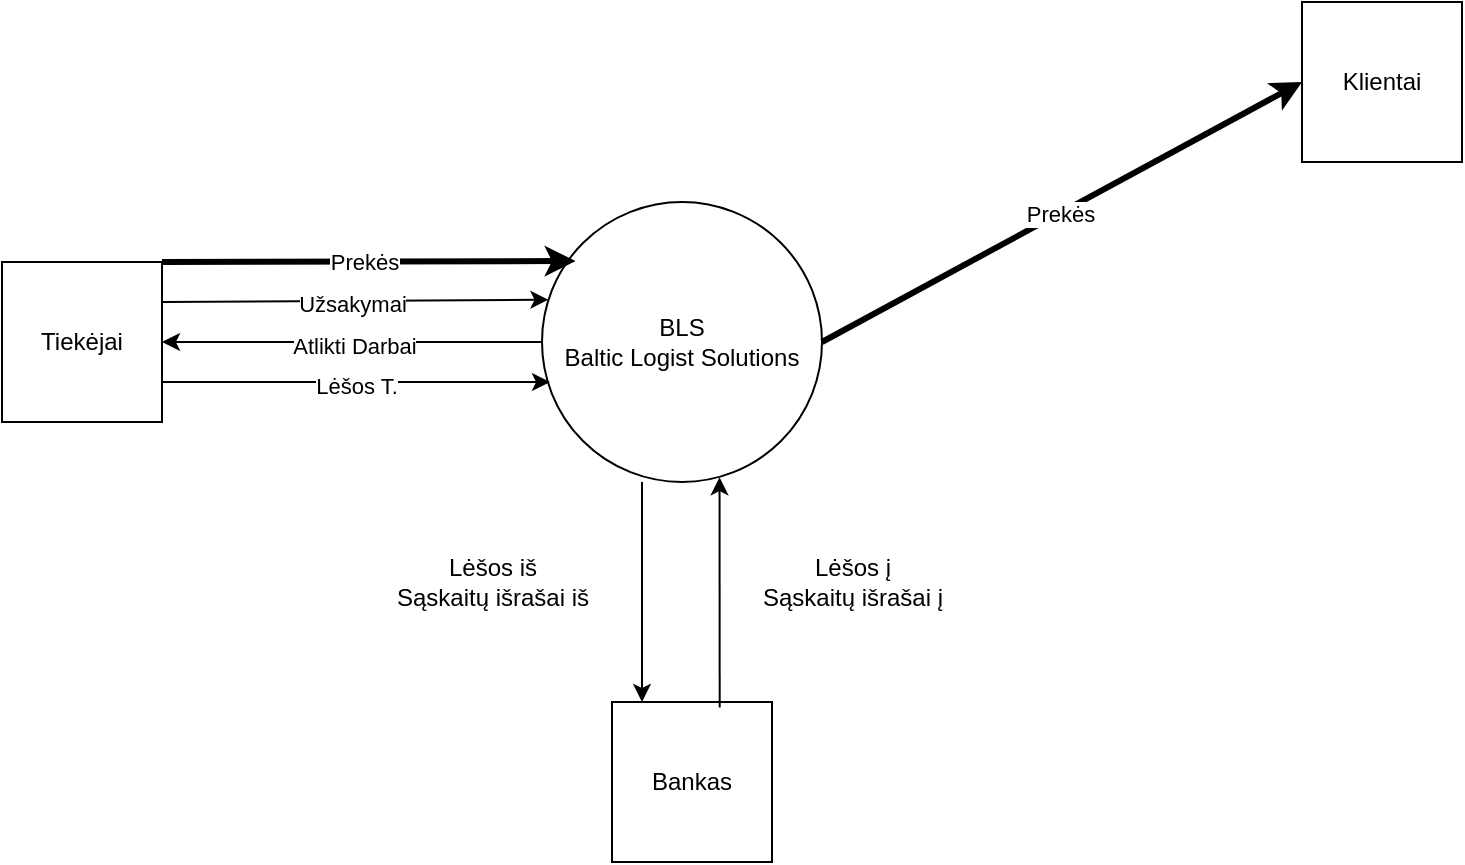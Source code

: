<mxfile version="28.2.1" pages="4">
  <diagram id="0nd5ANTkkNzsPEyP6t2h" name="Pagrindinis Lygis">
    <mxGraphModel dx="1034" dy="570" grid="1" gridSize="10" guides="1" tooltips="1" connect="1" arrows="1" fold="1" page="1" pageScale="1" pageWidth="850" pageHeight="1100" math="0" shadow="0">
      <root>
        <mxCell id="JTf8n2Wq7xg6XKzNqQm4-0" />
        <mxCell id="JTf8n2Wq7xg6XKzNqQm4-1" parent="JTf8n2Wq7xg6XKzNqQm4-0" />
        <mxCell id="mk2dwkBfZMCbjhUtQFyb-0" value="BLS&lt;div&gt;Baltic Logist Solutions&lt;/div&gt;" style="ellipse;whiteSpace=wrap;html=1;aspect=fixed;" parent="JTf8n2Wq7xg6XKzNqQm4-1" vertex="1">
          <mxGeometry x="350" y="110" width="140" height="140" as="geometry" />
        </mxCell>
        <mxCell id="mk2dwkBfZMCbjhUtQFyb-1" value="" style="endArrow=classic;html=1;rounded=0;exitX=1;exitY=0.5;exitDx=0;exitDy=0;entryX=0;entryY=0.5;entryDx=0;entryDy=0;strokeWidth=3;" parent="JTf8n2Wq7xg6XKzNqQm4-1" source="mk2dwkBfZMCbjhUtQFyb-0" target="mk2dwkBfZMCbjhUtQFyb-5" edge="1">
          <mxGeometry width="50" height="50" relative="1" as="geometry">
            <mxPoint x="500" y="280" as="sourcePoint" />
            <mxPoint x="580" y="280" as="targetPoint" />
            <Array as="points" />
          </mxGeometry>
        </mxCell>
        <mxCell id="SaIfwTeyjdDFAnreSiyA-10" value="Prekės" style="edgeLabel;html=1;align=center;verticalAlign=middle;resizable=0;points=[];" parent="mk2dwkBfZMCbjhUtQFyb-1" vertex="1" connectable="0">
          <mxGeometry x="-0.006" relative="1" as="geometry">
            <mxPoint as="offset" />
          </mxGeometry>
        </mxCell>
        <mxCell id="mk2dwkBfZMCbjhUtQFyb-5" value="Klientai" style="whiteSpace=wrap;html=1;aspect=fixed;" parent="JTf8n2Wq7xg6XKzNqQm4-1" vertex="1">
          <mxGeometry x="730" y="10" width="80" height="80" as="geometry" />
        </mxCell>
        <mxCell id="mk2dwkBfZMCbjhUtQFyb-6" value="Tiekėjai" style="whiteSpace=wrap;html=1;aspect=fixed;" parent="JTf8n2Wq7xg6XKzNqQm4-1" vertex="1">
          <mxGeometry x="80" y="140" width="80" height="80" as="geometry" />
        </mxCell>
        <mxCell id="mk2dwkBfZMCbjhUtQFyb-14" value="Bankas" style="whiteSpace=wrap;html=1;aspect=fixed;" parent="JTf8n2Wq7xg6XKzNqQm4-1" vertex="1">
          <mxGeometry x="385" y="360" width="80" height="80" as="geometry" />
        </mxCell>
        <mxCell id="mk2dwkBfZMCbjhUtQFyb-21" value="Lėšos į&lt;div&gt;Sąskaitų išrašai į&lt;/div&gt;" style="text;html=1;align=center;verticalAlign=middle;resizable=0;points=[];autosize=1;strokeColor=none;fillColor=none;" parent="JTf8n2Wq7xg6XKzNqQm4-1" vertex="1">
          <mxGeometry x="450" y="280" width="110" height="40" as="geometry" />
        </mxCell>
        <mxCell id="mk2dwkBfZMCbjhUtQFyb-22" value="Lėšos iš&lt;div&gt;Sąskaitų išrašai iš&lt;/div&gt;" style="text;html=1;align=center;verticalAlign=middle;resizable=0;points=[];autosize=1;strokeColor=none;fillColor=none;" parent="JTf8n2Wq7xg6XKzNqQm4-1" vertex="1">
          <mxGeometry x="265" y="280" width="120" height="40" as="geometry" />
        </mxCell>
        <mxCell id="SaIfwTeyjdDFAnreSiyA-2" value="" style="endArrow=classic;html=1;rounded=0;exitX=1;exitY=0;exitDx=0;exitDy=0;entryX=0.12;entryY=0.211;entryDx=0;entryDy=0;entryPerimeter=0;strokeWidth=3;" parent="JTf8n2Wq7xg6XKzNqQm4-1" source="mk2dwkBfZMCbjhUtQFyb-6" target="mk2dwkBfZMCbjhUtQFyb-0" edge="1">
          <mxGeometry width="50" height="50" relative="1" as="geometry">
            <mxPoint x="400" y="320" as="sourcePoint" />
            <mxPoint x="450" y="270" as="targetPoint" />
          </mxGeometry>
        </mxCell>
        <mxCell id="SaIfwTeyjdDFAnreSiyA-3" value="Prekės" style="edgeLabel;html=1;align=center;verticalAlign=middle;resizable=0;points=[];" parent="SaIfwTeyjdDFAnreSiyA-2" vertex="1" connectable="0">
          <mxGeometry x="-0.029" relative="1" as="geometry">
            <mxPoint as="offset" />
          </mxGeometry>
        </mxCell>
        <mxCell id="SaIfwTeyjdDFAnreSiyA-4" value="" style="endArrow=classic;html=1;rounded=0;exitX=1;exitY=0.25;exitDx=0;exitDy=0;entryX=0.023;entryY=0.349;entryDx=0;entryDy=0;entryPerimeter=0;" parent="JTf8n2Wq7xg6XKzNqQm4-1" source="mk2dwkBfZMCbjhUtQFyb-6" target="mk2dwkBfZMCbjhUtQFyb-0" edge="1">
          <mxGeometry width="50" height="50" relative="1" as="geometry">
            <mxPoint x="400" y="320" as="sourcePoint" />
            <mxPoint x="450" y="270" as="targetPoint" />
          </mxGeometry>
        </mxCell>
        <mxCell id="SaIfwTeyjdDFAnreSiyA-5" value="Užsakymai" style="edgeLabel;html=1;align=center;verticalAlign=middle;resizable=0;points=[];" parent="SaIfwTeyjdDFAnreSiyA-4" vertex="1" connectable="0">
          <mxGeometry x="-0.023" y="-1" relative="1" as="geometry">
            <mxPoint as="offset" />
          </mxGeometry>
        </mxCell>
        <mxCell id="SaIfwTeyjdDFAnreSiyA-6" value="" style="endArrow=classic;html=1;rounded=0;exitX=0;exitY=0.5;exitDx=0;exitDy=0;entryX=1;entryY=0.5;entryDx=0;entryDy=0;" parent="JTf8n2Wq7xg6XKzNqQm4-1" source="mk2dwkBfZMCbjhUtQFyb-0" target="mk2dwkBfZMCbjhUtQFyb-6" edge="1">
          <mxGeometry width="50" height="50" relative="1" as="geometry">
            <mxPoint x="400" y="320" as="sourcePoint" />
            <mxPoint x="450" y="270" as="targetPoint" />
          </mxGeometry>
        </mxCell>
        <mxCell id="SaIfwTeyjdDFAnreSiyA-7" value="Atlikti Darbai" style="edgeLabel;html=1;align=center;verticalAlign=middle;resizable=0;points=[];" parent="SaIfwTeyjdDFAnreSiyA-6" vertex="1" connectable="0">
          <mxGeometry x="-0.004" y="2" relative="1" as="geometry">
            <mxPoint as="offset" />
          </mxGeometry>
        </mxCell>
        <mxCell id="SaIfwTeyjdDFAnreSiyA-8" value="" style="endArrow=classic;html=1;rounded=0;exitX=1;exitY=0.75;exitDx=0;exitDy=0;" parent="JTf8n2Wq7xg6XKzNqQm4-1" source="mk2dwkBfZMCbjhUtQFyb-6" edge="1">
          <mxGeometry width="50" height="50" relative="1" as="geometry">
            <mxPoint x="170" y="200" as="sourcePoint" />
            <mxPoint x="354" y="200" as="targetPoint" />
          </mxGeometry>
        </mxCell>
        <mxCell id="SaIfwTeyjdDFAnreSiyA-9" value="Lėšos T." style="edgeLabel;html=1;align=center;verticalAlign=middle;resizable=0;points=[];" parent="SaIfwTeyjdDFAnreSiyA-8" vertex="1" connectable="0">
          <mxGeometry x="-0.006" y="-2" relative="1" as="geometry">
            <mxPoint as="offset" />
          </mxGeometry>
        </mxCell>
        <mxCell id="SaIfwTeyjdDFAnreSiyA-11" value="" style="endArrow=classic;html=1;rounded=0;" parent="JTf8n2Wq7xg6XKzNqQm4-1" edge="1">
          <mxGeometry width="50" height="50" relative="1" as="geometry">
            <mxPoint x="400" y="250" as="sourcePoint" />
            <mxPoint x="400" y="360" as="targetPoint" />
          </mxGeometry>
        </mxCell>
        <mxCell id="SaIfwTeyjdDFAnreSiyA-12" value="" style="endArrow=classic;html=1;rounded=0;exitX=0.673;exitY=0.035;exitDx=0;exitDy=0;exitPerimeter=0;entryX=0.634;entryY=0.983;entryDx=0;entryDy=0;entryPerimeter=0;" parent="JTf8n2Wq7xg6XKzNqQm4-1" source="mk2dwkBfZMCbjhUtQFyb-14" target="mk2dwkBfZMCbjhUtQFyb-0" edge="1">
          <mxGeometry width="50" height="50" relative="1" as="geometry">
            <mxPoint x="400" y="320" as="sourcePoint" />
            <mxPoint x="450" y="270" as="targetPoint" />
          </mxGeometry>
        </mxCell>
      </root>
    </mxGraphModel>
  </diagram>
  <diagram id="NmNT2R8LmO5iTgzHa8Ho" name="Nulinis Lygis">
    <mxGraphModel dx="1034" dy="570" grid="1" gridSize="10" guides="1" tooltips="1" connect="1" arrows="1" fold="1" page="1" pageScale="1" pageWidth="850" pageHeight="1100" math="0" shadow="0">
      <root>
        <mxCell id="0" />
        <mxCell id="1" parent="0" />
        <mxCell id="DzmTU_g77vWEGt-S2ck0-4" value="Klientai" style="whiteSpace=wrap;html=1;aspect=fixed;" parent="1" vertex="1">
          <mxGeometry x="620" y="190" width="80" height="80" as="geometry" />
        </mxCell>
        <mxCell id="DzmTU_g77vWEGt-S2ck0-5" value="Tiekėjai" style="whiteSpace=wrap;html=1;aspect=fixed;" parent="1" vertex="1">
          <mxGeometry x="110" y="190" width="80" height="80" as="geometry" />
        </mxCell>
        <mxCell id="DzmTU_g77vWEGt-S2ck0-8" value="Bankas" style="whiteSpace=wrap;html=1;aspect=fixed;" parent="1" vertex="1">
          <mxGeometry x="370" y="400" width="80" height="80" as="geometry" />
        </mxCell>
        <mxCell id="DzmTU_g77vWEGt-S2ck0-9" value="" style="endArrow=classic;html=1;rounded=0;entryX=0.25;entryY=0;entryDx=0;entryDy=0;exitX=0.5;exitY=1;exitDx=0;exitDy=0;" parent="1" source="wwAspeim8794-q7jdN1I-3" target="DzmTU_g77vWEGt-S2ck0-8" edge="1">
          <mxGeometry width="50" height="50" relative="1" as="geometry">
            <mxPoint x="388.44" y="276.78" as="sourcePoint" />
            <mxPoint x="390" y="370" as="targetPoint" />
          </mxGeometry>
        </mxCell>
        <mxCell id="DzmTU_g77vWEGt-S2ck0-10" value="" style="endArrow=classic;html=1;rounded=0;exitX=0.66;exitY=-0.005;exitDx=0;exitDy=0;exitPerimeter=0;entryX=0.5;entryY=1;entryDx=0;entryDy=0;" parent="1" source="DzmTU_g77vWEGt-S2ck0-8" target="wwAspeim8794-q7jdN1I-3" edge="1">
          <mxGeometry width="50" height="50" relative="1" as="geometry">
            <mxPoint x="425" y="392" as="sourcePoint" />
            <mxPoint x="421" y="279" as="targetPoint" />
          </mxGeometry>
        </mxCell>
        <mxCell id="DzmTU_g77vWEGt-S2ck0-15" value="Lėšos į&lt;div&gt;Sąskaitų išrašai į&lt;/div&gt;" style="text;html=1;align=center;verticalAlign=middle;resizable=0;points=[];autosize=1;strokeColor=none;fillColor=none;" parent="1" vertex="1">
          <mxGeometry x="440" y="310" width="110" height="40" as="geometry" />
        </mxCell>
        <mxCell id="DzmTU_g77vWEGt-S2ck0-16" value="Lėšos iš&lt;div&gt;Sąskaitų išrašai iš&lt;/div&gt;" style="text;html=1;align=center;verticalAlign=middle;resizable=0;points=[];autosize=1;strokeColor=none;fillColor=none;" parent="1" vertex="1">
          <mxGeometry x="260" y="310" width="120" height="40" as="geometry" />
        </mxCell>
        <mxCell id="DzmTU_g77vWEGt-S2ck0-41" value="Kliento Poreikiai (sutartys)" style="text;html=1;align=center;verticalAlign=middle;resizable=0;points=[];autosize=1;strokeColor=none;fillColor=none;" parent="1" vertex="1">
          <mxGeometry x="70" y="290" width="160" height="30" as="geometry" />
        </mxCell>
        <mxCell id="FBimqyW87WEz7Pt8jwzn-3" value="Vadyba" style="ellipse;whiteSpace=wrap;html=1;aspect=fixed;" parent="1" vertex="1">
          <mxGeometry x="220" y="10" width="80" height="80" as="geometry" />
        </mxCell>
        <mxCell id="FBimqyW87WEz7Pt8jwzn-4" value="" style="endArrow=classic;html=1;rounded=0;exitX=0.5;exitY=0;exitDx=0;exitDy=0;" parent="1" source="DzmTU_g77vWEGt-S2ck0-5" target="FBimqyW87WEz7Pt8jwzn-3" edge="1">
          <mxGeometry width="50" height="50" relative="1" as="geometry">
            <mxPoint x="190" y="190" as="sourcePoint" />
            <mxPoint x="450" y="20" as="targetPoint" />
          </mxGeometry>
        </mxCell>
        <mxCell id="FBimqyW87WEz7Pt8jwzn-21" value="Užsakymai" style="edgeLabel;html=1;align=center;verticalAlign=middle;resizable=0;points=[];" parent="FBimqyW87WEz7Pt8jwzn-4" vertex="1" connectable="0">
          <mxGeometry x="-0.028" relative="1" as="geometry">
            <mxPoint as="offset" />
          </mxGeometry>
        </mxCell>
        <mxCell id="FBimqyW87WEz7Pt8jwzn-6" value="Sandėlis" style="ellipse;whiteSpace=wrap;html=1;aspect=fixed;" parent="1" vertex="1">
          <mxGeometry x="370" y="10" width="80" height="80" as="geometry" />
        </mxCell>
        <mxCell id="FBimqyW87WEz7Pt8jwzn-7" value="" style="endArrow=classic;html=1;rounded=0;exitX=1;exitY=0;exitDx=0;exitDy=0;entryX=0;entryY=0.5;entryDx=0;entryDy=0;startSize=6;strokeWidth=3;" parent="1" source="DzmTU_g77vWEGt-S2ck0-5" target="FBimqyW87WEz7Pt8jwzn-6" edge="1">
          <mxGeometry width="50" height="50" relative="1" as="geometry">
            <mxPoint x="400" y="70" as="sourcePoint" />
            <mxPoint x="450" y="20" as="targetPoint" />
          </mxGeometry>
        </mxCell>
        <mxCell id="FBimqyW87WEz7Pt8jwzn-20" value="Prekės" style="edgeLabel;html=1;align=center;verticalAlign=middle;resizable=0;points=[];" parent="FBimqyW87WEz7Pt8jwzn-7" vertex="1" connectable="0">
          <mxGeometry x="0.327" relative="1" as="geometry">
            <mxPoint y="-1" as="offset" />
          </mxGeometry>
        </mxCell>
        <mxCell id="FBimqyW87WEz7Pt8jwzn-9" value="Transportas" style="ellipse;whiteSpace=wrap;html=1;aspect=fixed;" parent="1" vertex="1">
          <mxGeometry x="530" y="10" width="80" height="80" as="geometry" />
        </mxCell>
        <mxCell id="FBimqyW87WEz7Pt8jwzn-11" value="" style="endArrow=classic;html=1;rounded=0;exitX=1;exitY=0.5;exitDx=0;exitDy=0;entryX=0;entryY=0.5;entryDx=0;entryDy=0;strokeWidth=3;" parent="1" source="FBimqyW87WEz7Pt8jwzn-6" target="FBimqyW87WEz7Pt8jwzn-9" edge="1">
          <mxGeometry width="50" height="50" relative="1" as="geometry">
            <mxPoint x="400" y="70" as="sourcePoint" />
            <mxPoint x="450" y="20" as="targetPoint" />
          </mxGeometry>
        </mxCell>
        <mxCell id="FBimqyW87WEz7Pt8jwzn-22" value="Prekės" style="edgeLabel;html=1;align=center;verticalAlign=middle;resizable=0;points=[];" parent="FBimqyW87WEz7Pt8jwzn-11" vertex="1" connectable="0">
          <mxGeometry x="-0.08" y="-1" relative="1" as="geometry">
            <mxPoint as="offset" />
          </mxGeometry>
        </mxCell>
        <mxCell id="FBimqyW87WEz7Pt8jwzn-13" value="" style="endArrow=classic;html=1;rounded=0;exitX=1;exitY=1;exitDx=0;exitDy=0;entryX=0.5;entryY=0;entryDx=0;entryDy=0;strokeWidth=3;" parent="1" source="FBimqyW87WEz7Pt8jwzn-9" target="DzmTU_g77vWEGt-S2ck0-4" edge="1">
          <mxGeometry width="50" height="50" relative="1" as="geometry">
            <mxPoint x="400" y="70" as="sourcePoint" />
            <mxPoint x="450" y="20" as="targetPoint" />
          </mxGeometry>
        </mxCell>
        <mxCell id="FBimqyW87WEz7Pt8jwzn-34" value="Prekės" style="edgeLabel;html=1;align=center;verticalAlign=middle;resizable=0;points=[];" parent="FBimqyW87WEz7Pt8jwzn-13" vertex="1" connectable="0">
          <mxGeometry x="-0.094" y="1" relative="1" as="geometry">
            <mxPoint as="offset" />
          </mxGeometry>
        </mxCell>
        <mxCell id="FBimqyW87WEz7Pt8jwzn-28" value="" style="endArrow=classic;html=1;rounded=0;exitX=0;exitY=0.5;exitDx=0;exitDy=0;entryX=0;entryY=0;entryDx=0;entryDy=0;" parent="1" source="FBimqyW87WEz7Pt8jwzn-3" target="DzmTU_g77vWEGt-S2ck0-5" edge="1">
          <mxGeometry width="50" height="50" relative="1" as="geometry">
            <mxPoint x="400" y="70" as="sourcePoint" />
            <mxPoint x="450" y="20" as="targetPoint" />
          </mxGeometry>
        </mxCell>
        <mxCell id="FBimqyW87WEz7Pt8jwzn-29" value="Sąskaitos" style="edgeLabel;html=1;align=center;verticalAlign=middle;resizable=0;points=[];" parent="FBimqyW87WEz7Pt8jwzn-28" vertex="1" connectable="0">
          <mxGeometry x="-0.055" y="-3" relative="1" as="geometry">
            <mxPoint as="offset" />
          </mxGeometry>
        </mxCell>
        <mxCell id="wwAspeim8794-q7jdN1I-1" value="" style="endArrow=classic;html=1;rounded=0;exitX=1;exitY=0.5;exitDx=0;exitDy=0;entryX=0;entryY=0.5;entryDx=0;entryDy=0;" parent="1" source="FBimqyW87WEz7Pt8jwzn-3" target="FBimqyW87WEz7Pt8jwzn-6" edge="1">
          <mxGeometry width="50" height="50" relative="1" as="geometry">
            <mxPoint x="400" y="50" as="sourcePoint" />
            <mxPoint x="360" y="50" as="targetPoint" />
          </mxGeometry>
        </mxCell>
        <mxCell id="wwAspeim8794-q7jdN1I-2" value="Užsakymai" style="edgeLabel;html=1;align=center;verticalAlign=middle;resizable=0;points=[];" parent="wwAspeim8794-q7jdN1I-1" vertex="1" connectable="0">
          <mxGeometry x="-0.006" relative="1" as="geometry">
            <mxPoint as="offset" />
          </mxGeometry>
        </mxCell>
        <mxCell id="wwAspeim8794-q7jdN1I-3" value="Finansai" style="ellipse;whiteSpace=wrap;html=1;aspect=fixed;" parent="1" vertex="1">
          <mxGeometry x="370" y="170" width="80" height="80" as="geometry" />
        </mxCell>
        <mxCell id="wwAspeim8794-q7jdN1I-4" value="" style="endArrow=classic;html=1;rounded=0;exitX=0;exitY=1;exitDx=0;exitDy=0;entryX=0.5;entryY=0;entryDx=0;entryDy=0;" parent="1" source="FBimqyW87WEz7Pt8jwzn-9" target="wwAspeim8794-q7jdN1I-3" edge="1">
          <mxGeometry width="50" height="50" relative="1" as="geometry">
            <mxPoint x="400" y="250" as="sourcePoint" />
            <mxPoint x="450" y="200" as="targetPoint" />
          </mxGeometry>
        </mxCell>
        <mxCell id="wwAspeim8794-q7jdN1I-5" value="Kaštai t." style="edgeLabel;html=1;align=center;verticalAlign=middle;resizable=0;points=[];" parent="wwAspeim8794-q7jdN1I-4" vertex="1" connectable="0">
          <mxGeometry x="-0.007" y="-3" relative="1" as="geometry">
            <mxPoint as="offset" />
          </mxGeometry>
        </mxCell>
        <mxCell id="wwAspeim8794-q7jdN1I-6" value="" style="endArrow=classic;html=1;rounded=0;exitX=0.5;exitY=1;exitDx=0;exitDy=0;" parent="1" source="FBimqyW87WEz7Pt8jwzn-6" edge="1">
          <mxGeometry width="50" height="50" relative="1" as="geometry">
            <mxPoint x="400" y="250" as="sourcePoint" />
            <mxPoint x="410" y="170" as="targetPoint" />
          </mxGeometry>
        </mxCell>
        <mxCell id="wwAspeim8794-q7jdN1I-7" value="Kaštai s." style="edgeLabel;html=1;align=center;verticalAlign=middle;resizable=0;points=[];" parent="wwAspeim8794-q7jdN1I-6" vertex="1" connectable="0">
          <mxGeometry x="-0.185" y="1" relative="1" as="geometry">
            <mxPoint x="-2" as="offset" />
          </mxGeometry>
        </mxCell>
        <mxCell id="wwAspeim8794-q7jdN1I-8" value="" style="endArrow=classic;html=1;rounded=0;exitX=0.5;exitY=0;exitDx=0;exitDy=0;entryX=1;entryY=1;entryDx=0;entryDy=0;" parent="1" source="wwAspeim8794-q7jdN1I-3" target="FBimqyW87WEz7Pt8jwzn-3" edge="1">
          <mxGeometry width="50" height="50" relative="1" as="geometry">
            <mxPoint x="400" y="250" as="sourcePoint" />
            <mxPoint x="450" y="200" as="targetPoint" />
          </mxGeometry>
        </mxCell>
        <mxCell id="wwAspeim8794-q7jdN1I-9" value="Kaštai bendri" style="edgeLabel;html=1;align=center;verticalAlign=middle;resizable=0;points=[];" parent="wwAspeim8794-q7jdN1I-8" vertex="1" connectable="0">
          <mxGeometry x="-0.028" y="1" relative="1" as="geometry">
            <mxPoint x="1" as="offset" />
          </mxGeometry>
        </mxCell>
      </root>
    </mxGraphModel>
  </diagram>
  <diagram id="bvNYibtN8VUod6KgwCu3" name="Pirmas Lygis">
    <mxGraphModel dx="862" dy="475" grid="1" gridSize="10" guides="1" tooltips="1" connect="1" arrows="1" fold="1" page="1" pageScale="1" pageWidth="850" pageHeight="1100" math="0" shadow="0">
      <root>
        <mxCell id="0" />
        <mxCell id="1" parent="0" />
        <mxCell id="_17YFmgyuBLSKpJDf0bR-3" value="Bankas" style="whiteSpace=wrap;html=1;aspect=fixed;" parent="1" vertex="1">
          <mxGeometry x="435" y="700" width="80" height="80" as="geometry" />
        </mxCell>
        <mxCell id="_17YFmgyuBLSKpJDf0bR-4" value="" style="endArrow=classic;html=1;rounded=0;entryX=0.25;entryY=0;entryDx=0;entryDy=0;exitX=1;exitY=1;exitDx=0;exitDy=0;" parent="1" source="UECx3Kv59IEvbbr1XBD5-14" target="_17YFmgyuBLSKpJDf0bR-3" edge="1">
          <mxGeometry width="50" height="50" relative="1" as="geometry">
            <mxPoint x="475" y="540" as="sourcePoint" />
            <mxPoint x="460" y="630" as="targetPoint" />
          </mxGeometry>
        </mxCell>
        <mxCell id="_17YFmgyuBLSKpJDf0bR-5" value="" style="endArrow=classic;html=1;rounded=0;exitX=0.66;exitY=-0.005;exitDx=0;exitDy=0;exitPerimeter=0;entryX=1;entryY=1;entryDx=0;entryDy=0;" parent="1" source="_17YFmgyuBLSKpJDf0bR-3" target="UECx3Kv59IEvbbr1XBD5-14" edge="1">
          <mxGeometry width="50" height="50" relative="1" as="geometry">
            <mxPoint x="495" y="652" as="sourcePoint" />
            <mxPoint x="475" y="540" as="targetPoint" />
          </mxGeometry>
        </mxCell>
        <mxCell id="_17YFmgyuBLSKpJDf0bR-6" value="Lėšos į&lt;div&gt;Sąskaitų išrašai į&lt;/div&gt;" style="text;html=1;align=center;verticalAlign=middle;resizable=0;points=[];autosize=1;strokeColor=none;fillColor=none;" parent="1" vertex="1">
          <mxGeometry x="470" y="610" width="110" height="40" as="geometry" />
        </mxCell>
        <mxCell id="_17YFmgyuBLSKpJDf0bR-7" value="Lėšos iš&lt;div&gt;Sąskaitų išrašai iš&lt;/div&gt;" style="text;html=1;align=center;verticalAlign=middle;resizable=0;points=[];autosize=1;strokeColor=none;fillColor=none;" parent="1" vertex="1">
          <mxGeometry x="320" y="610" width="120" height="40" as="geometry" />
        </mxCell>
        <mxCell id="UECx3Kv59IEvbbr1XBD5-4" value="" style="endArrow=classic;html=1;rounded=0;exitX=0;exitY=1;exitDx=0;exitDy=0;entryX=0.25;entryY=0;entryDx=0;entryDy=0;" parent="1" target="gAW9oG7EGMsLf63_kO_J-3" edge="1">
          <mxGeometry width="50" height="50" relative="1" as="geometry">
            <mxPoint x="441.716" y="138.284" as="sourcePoint" />
            <mxPoint x="445" y="230" as="targetPoint" />
          </mxGeometry>
        </mxCell>
        <mxCell id="UECx3Kv59IEvbbr1XBD5-5" value="Sandėliavimas" style="text;html=1;align=center;verticalAlign=middle;resizable=0;points=[];autosize=1;strokeColor=none;fillColor=none;" parent="1" vertex="1">
          <mxGeometry x="335" y="180" width="100" height="30" as="geometry" />
        </mxCell>
        <mxCell id="UECx3Kv59IEvbbr1XBD5-6" value="Atliktos Operacijos" style="text;html=1;align=center;verticalAlign=middle;resizable=0;points=[];autosize=1;strokeColor=none;fillColor=none;" parent="1" vertex="1">
          <mxGeometry x="500" y="180" width="120" height="30" as="geometry" />
        </mxCell>
        <mxCell id="UECx3Kv59IEvbbr1XBD5-7" value="" style="endArrow=classic;html=1;rounded=0;exitX=1;exitY=1;exitDx=0;exitDy=0;entryX=0.75;entryY=0;entryDx=0;entryDy=0;" parent="1" target="gAW9oG7EGMsLf63_kO_J-3" edge="1">
          <mxGeometry width="50" height="50" relative="1" as="geometry">
            <mxPoint x="498.284" y="138.284" as="sourcePoint" />
            <mxPoint x="495" y="230" as="targetPoint" />
          </mxGeometry>
        </mxCell>
        <mxCell id="UECx3Kv59IEvbbr1XBD5-9" value="" style="endArrow=classic;html=1;rounded=0;exitX=0;exitY=0.5;exitDx=0;exitDy=0;entryX=0;entryY=0;entryDx=0;entryDy=0;" parent="1" target="gAW9oG7EGMsLf63_kO_J-4" edge="1">
          <mxGeometry width="50" height="50" relative="1" as="geometry">
            <mxPoint x="820" y="170" as="sourcePoint" />
            <mxPoint x="760" y="250" as="targetPoint" />
          </mxGeometry>
        </mxCell>
        <mxCell id="UECx3Kv59IEvbbr1XBD5-10" value="Naudotas Transportas" style="edgeLabel;html=1;align=center;verticalAlign=middle;resizable=0;points=[];" parent="UECx3Kv59IEvbbr1XBD5-9" vertex="1" connectable="0">
          <mxGeometry x="-0.041" y="2" relative="1" as="geometry">
            <mxPoint as="offset" />
          </mxGeometry>
        </mxCell>
        <mxCell id="UECx3Kv59IEvbbr1XBD5-11" value="" style="endArrow=classic;html=1;rounded=0;entryX=1;entryY=0;entryDx=0;entryDy=0;exitX=0.5;exitY=1;exitDx=0;exitDy=0;" parent="1" source="UECx3Kv59IEvbbr1XBD5-28" target="gAW9oG7EGMsLf63_kO_J-4" edge="1">
          <mxGeometry width="50" height="50" relative="1" as="geometry">
            <mxPoint x="860" y="210" as="sourcePoint" />
            <mxPoint x="799.6" y="256.0" as="targetPoint" />
          </mxGeometry>
        </mxCell>
        <mxCell id="UECx3Kv59IEvbbr1XBD5-12" value="Transportavimo Išlaidos" style="edgeLabel;html=1;align=center;verticalAlign=middle;resizable=0;points=[];" parent="UECx3Kv59IEvbbr1XBD5-11" vertex="1" connectable="0">
          <mxGeometry x="-0.181" y="1" relative="1" as="geometry">
            <mxPoint as="offset" />
          </mxGeometry>
        </mxCell>
        <mxCell id="UECx3Kv59IEvbbr1XBD5-13" value="3.2. Finansų Analitikai" style="ellipse;whiteSpace=wrap;html=1;aspect=fixed;" parent="1" vertex="1">
          <mxGeometry x="570" y="390" width="80" height="80" as="geometry" />
        </mxCell>
        <mxCell id="UECx3Kv59IEvbbr1XBD5-14" value="3.1. Buhalterija" style="ellipse;whiteSpace=wrap;html=1;aspect=fixed;" parent="1" vertex="1">
          <mxGeometry x="310" y="390" width="80" height="80" as="geometry" />
        </mxCell>
        <mxCell id="UECx3Kv59IEvbbr1XBD5-15" value="" style="endArrow=classic;html=1;rounded=0;exitX=0.5;exitY=1;exitDx=0;exitDy=0;" parent="1" source="gAW9oG7EGMsLf63_kO_J-3" target="UECx3Kv59IEvbbr1XBD5-13" edge="1">
          <mxGeometry width="50" height="50" relative="1" as="geometry">
            <mxPoint x="470" y="310" as="sourcePoint" />
            <mxPoint x="470" y="420" as="targetPoint" />
          </mxGeometry>
        </mxCell>
        <mxCell id="UECx3Kv59IEvbbr1XBD5-16" value="Kaštų apskaičiavimas sandėlio" style="edgeLabel;html=1;align=center;verticalAlign=middle;resizable=0;points=[];" parent="UECx3Kv59IEvbbr1XBD5-15" vertex="1" connectable="0">
          <mxGeometry x="0.07" y="-1" relative="1" as="geometry">
            <mxPoint as="offset" />
          </mxGeometry>
        </mxCell>
        <mxCell id="UECx3Kv59IEvbbr1XBD5-17" value="" style="endArrow=classic;html=1;rounded=0;exitX=0.5;exitY=1;exitDx=0;exitDy=0;entryX=1;entryY=0;entryDx=0;entryDy=0;" parent="1" source="gAW9oG7EGMsLf63_kO_J-4" target="UECx3Kv59IEvbbr1XBD5-13" edge="1">
          <mxGeometry width="50" height="50" relative="1" as="geometry">
            <mxPoint x="760" y="330" as="sourcePoint" />
            <mxPoint x="650" y="360" as="targetPoint" />
          </mxGeometry>
        </mxCell>
        <mxCell id="UECx3Kv59IEvbbr1XBD5-18" value="Kaštų apskaičiavimas transporto" style="edgeLabel;html=1;align=center;verticalAlign=middle;resizable=0;points=[];" parent="UECx3Kv59IEvbbr1XBD5-17" vertex="1" connectable="0">
          <mxGeometry x="-0.046" y="2" relative="1" as="geometry">
            <mxPoint as="offset" />
          </mxGeometry>
        </mxCell>
        <mxCell id="UECx3Kv59IEvbbr1XBD5-19" value="" style="endArrow=classic;html=1;rounded=0;exitX=0;exitY=0.5;exitDx=0;exitDy=0;entryX=1;entryY=0.5;entryDx=0;entryDy=0;" parent="1" source="UECx3Kv59IEvbbr1XBD5-13" target="UECx3Kv59IEvbbr1XBD5-14" edge="1">
          <mxGeometry width="50" height="50" relative="1" as="geometry">
            <mxPoint x="420" y="370" as="sourcePoint" />
            <mxPoint x="470" y="320" as="targetPoint" />
          </mxGeometry>
        </mxCell>
        <mxCell id="UECx3Kv59IEvbbr1XBD5-20" value="Kaštų analizės duomenys" style="edgeLabel;html=1;align=center;verticalAlign=middle;resizable=0;points=[];" parent="UECx3Kv59IEvbbr1XBD5-19" vertex="1" connectable="0">
          <mxGeometry x="-0.009" y="2" relative="1" as="geometry">
            <mxPoint as="offset" />
          </mxGeometry>
        </mxCell>
        <mxCell id="UECx3Kv59IEvbbr1XBD5-21" value="" style="endArrow=classic;html=1;rounded=0;exitX=0;exitY=0;exitDx=0;exitDy=0;entryX=1;entryY=1;entryDx=0;entryDy=0;strokeWidth=1;" parent="1" source="UECx3Kv59IEvbbr1XBD5-14" edge="1">
          <mxGeometry width="50" height="50" relative="1" as="geometry">
            <mxPoint x="420" y="370" as="sourcePoint" />
            <mxPoint x="128.284" y="198.284" as="targetPoint" />
          </mxGeometry>
        </mxCell>
        <mxCell id="UECx3Kv59IEvbbr1XBD5-22" value="Paruoštos sąskaitos" style="edgeLabel;html=1;align=center;verticalAlign=middle;resizable=0;points=[];" parent="UECx3Kv59IEvbbr1XBD5-21" vertex="1" connectable="0">
          <mxGeometry x="-0.169" y="2" relative="1" as="geometry">
            <mxPoint as="offset" />
          </mxGeometry>
        </mxCell>
        <mxCell id="UECx3Kv59IEvbbr1XBD5-26" value="Vadyba" style="whiteSpace=wrap;html=1;aspect=fixed;" parent="1" vertex="1">
          <mxGeometry x="60" y="120" width="80" height="80" as="geometry" />
        </mxCell>
        <mxCell id="UECx3Kv59IEvbbr1XBD5-27" value="Sandėlis" style="whiteSpace=wrap;html=1;aspect=fixed;" parent="1" vertex="1">
          <mxGeometry x="430" y="60" width="80" height="80" as="geometry" />
        </mxCell>
        <mxCell id="UECx3Kv59IEvbbr1XBD5-28" value="Transportas" style="whiteSpace=wrap;html=1;aspect=fixed;" parent="1" vertex="1">
          <mxGeometry x="820" y="110" width="80" height="80" as="geometry" />
        </mxCell>
        <mxCell id="gAW9oG7EGMsLf63_kO_J-3" value="WMS (data pool)" style="html=1;dashed=0;whiteSpace=wrap;shape=partialRectangle;right=0;" vertex="1" parent="1">
          <mxGeometry x="420" y="240" width="120" height="70" as="geometry" />
        </mxCell>
        <mxCell id="gAW9oG7EGMsLf63_kO_J-4" value="Transporto užsakymai" style="html=1;dashed=0;whiteSpace=wrap;shape=partialRectangle;right=0;" vertex="1" parent="1">
          <mxGeometry x="700" y="250" width="140" height="70" as="geometry" />
        </mxCell>
      </root>
    </mxGraphModel>
  </diagram>
  <diagram id="5bZ7_3KP2Kw6qOspF_st" name="NETEISINGAS Pirmas Lygis">
    <mxGraphModel dx="2918" dy="2240" grid="1" gridSize="10" guides="1" tooltips="1" connect="1" arrows="1" fold="1" page="1" pageScale="1" pageWidth="850" pageHeight="1100" math="0" shadow="0">
      <root>
        <mxCell id="0" />
        <mxCell id="1" parent="0" />
        <mxCell id="g-tYOkSzB5g3QXKLmBCD-1" value="Klientai" style="whiteSpace=wrap;html=1;aspect=fixed;" parent="1" vertex="1">
          <mxGeometry x="620" y="620" width="80" height="80" as="geometry" />
        </mxCell>
        <mxCell id="g-tYOkSzB5g3QXKLmBCD-2" value="Tiekėjai" style="whiteSpace=wrap;html=1;aspect=fixed;" parent="1" vertex="1">
          <mxGeometry x="110" y="620" width="80" height="80" as="geometry" />
        </mxCell>
        <mxCell id="g-tYOkSzB5g3QXKLmBCD-3" value="Bankas" style="whiteSpace=wrap;html=1;aspect=fixed;" parent="1" vertex="1">
          <mxGeometry x="370" y="830" width="80" height="80" as="geometry" />
        </mxCell>
        <mxCell id="g-tYOkSzB5g3QXKLmBCD-4" value="" style="endArrow=classic;html=1;rounded=0;entryX=0.25;entryY=0;entryDx=0;entryDy=0;exitX=0.5;exitY=1;exitDx=0;exitDy=0;" parent="1" source="g-tYOkSzB5g3QXKLmBCD-24" target="g-tYOkSzB5g3QXKLmBCD-3" edge="1">
          <mxGeometry width="50" height="50" relative="1" as="geometry">
            <mxPoint x="388.44" y="706.78" as="sourcePoint" />
            <mxPoint x="390" y="800" as="targetPoint" />
          </mxGeometry>
        </mxCell>
        <mxCell id="g-tYOkSzB5g3QXKLmBCD-5" value="" style="endArrow=classic;html=1;rounded=0;exitX=0.66;exitY=-0.005;exitDx=0;exitDy=0;exitPerimeter=0;entryX=0.5;entryY=1;entryDx=0;entryDy=0;" parent="1" source="g-tYOkSzB5g3QXKLmBCD-3" target="g-tYOkSzB5g3QXKLmBCD-24" edge="1">
          <mxGeometry width="50" height="50" relative="1" as="geometry">
            <mxPoint x="425" y="822" as="sourcePoint" />
            <mxPoint x="421" y="709" as="targetPoint" />
          </mxGeometry>
        </mxCell>
        <mxCell id="g-tYOkSzB5g3QXKLmBCD-6" value="Lėšos į&lt;div&gt;Sąskaitų išrašai į&lt;/div&gt;" style="text;html=1;align=center;verticalAlign=middle;resizable=0;points=[];autosize=1;strokeColor=none;fillColor=none;" parent="1" vertex="1">
          <mxGeometry x="440" y="740" width="110" height="40" as="geometry" />
        </mxCell>
        <mxCell id="g-tYOkSzB5g3QXKLmBCD-7" value="Lėšos iš&lt;div&gt;Sąskaitų išrašai iš&lt;/div&gt;" style="text;html=1;align=center;verticalAlign=middle;resizable=0;points=[];autosize=1;strokeColor=none;fillColor=none;" parent="1" vertex="1">
          <mxGeometry x="260" y="740" width="120" height="40" as="geometry" />
        </mxCell>
        <mxCell id="g-tYOkSzB5g3QXKLmBCD-8" value="Kliento Poreikiai (sutartys)" style="text;html=1;align=center;verticalAlign=middle;resizable=0;points=[];autosize=1;strokeColor=none;fillColor=none;" parent="1" vertex="1">
          <mxGeometry x="-110" y="645" width="160" height="30" as="geometry" />
        </mxCell>
        <mxCell id="g-tYOkSzB5g3QXKLmBCD-9" value="Vadyba" style="ellipse;whiteSpace=wrap;html=1;aspect=fixed;" parent="1" vertex="1">
          <mxGeometry x="110" y="320" width="80" height="80" as="geometry" />
        </mxCell>
        <mxCell id="g-tYOkSzB5g3QXKLmBCD-10" value="" style="endArrow=classic;html=1;rounded=0;exitX=1;exitY=0;exitDx=0;exitDy=0;entryX=0.25;entryY=1;entryDx=0;entryDy=0;" parent="1" source="g-tYOkSzB5g3QXKLmBCD-2" target="g-tYOkSzB5g3QXKLmBCD-35" edge="1">
          <mxGeometry width="50" height="50" relative="1" as="geometry">
            <mxPoint x="190" y="620" as="sourcePoint" />
            <mxPoint x="450" y="450" as="targetPoint" />
          </mxGeometry>
        </mxCell>
        <mxCell id="g-tYOkSzB5g3QXKLmBCD-11" value="Užsakymai" style="edgeLabel;html=1;align=center;verticalAlign=middle;resizable=0;points=[];" parent="g-tYOkSzB5g3QXKLmBCD-10" vertex="1" connectable="0">
          <mxGeometry x="-0.028" relative="1" as="geometry">
            <mxPoint as="offset" />
          </mxGeometry>
        </mxCell>
        <mxCell id="g-tYOkSzB5g3QXKLmBCD-12" value="Sandėlis" style="ellipse;whiteSpace=wrap;html=1;aspect=fixed;" parent="1" vertex="1">
          <mxGeometry x="370" y="30" width="80" height="80" as="geometry" />
        </mxCell>
        <mxCell id="g-tYOkSzB5g3QXKLmBCD-16" value="" style="endArrow=classic;html=1;rounded=0;exitX=1;exitY=0.5;exitDx=0;exitDy=0;entryX=0;entryY=0.5;entryDx=0;entryDy=0;" parent="1" source="g-tYOkSzB5g3QXKLmBCD-12" target="94pK9iArtNEvn2QwqaP6-21" edge="1">
          <mxGeometry width="50" height="50" relative="1" as="geometry">
            <mxPoint x="400" y="500" as="sourcePoint" />
            <mxPoint x="620" y="70" as="targetPoint" />
          </mxGeometry>
        </mxCell>
        <mxCell id="g-tYOkSzB5g3QXKLmBCD-17" value="Prekės" style="edgeLabel;html=1;align=center;verticalAlign=middle;resizable=0;points=[];" parent="g-tYOkSzB5g3QXKLmBCD-16" vertex="1" connectable="0">
          <mxGeometry x="-0.08" y="-1" relative="1" as="geometry">
            <mxPoint as="offset" />
          </mxGeometry>
        </mxCell>
        <mxCell id="g-tYOkSzB5g3QXKLmBCD-18" value="" style="endArrow=classic;html=1;rounded=0;exitX=0.5;exitY=1;exitDx=0;exitDy=0;entryX=0.5;entryY=0;entryDx=0;entryDy=0;" parent="1" source="94pK9iArtNEvn2QwqaP6-21" target="g-tYOkSzB5g3QXKLmBCD-1" edge="1">
          <mxGeometry width="50" height="50" relative="1" as="geometry">
            <mxPoint x="660" y="130" as="sourcePoint" />
            <mxPoint x="450" y="450" as="targetPoint" />
          </mxGeometry>
        </mxCell>
        <mxCell id="g-tYOkSzB5g3QXKLmBCD-19" value="Prekės" style="edgeLabel;html=1;align=center;verticalAlign=middle;resizable=0;points=[];" parent="g-tYOkSzB5g3QXKLmBCD-18" vertex="1" connectable="0">
          <mxGeometry x="-0.094" y="1" relative="1" as="geometry">
            <mxPoint as="offset" />
          </mxGeometry>
        </mxCell>
        <mxCell id="g-tYOkSzB5g3QXKLmBCD-20" value="" style="endArrow=classic;html=1;rounded=0;exitX=0;exitY=0.5;exitDx=0;exitDy=0;entryX=0;entryY=0;entryDx=0;entryDy=0;" parent="1" source="g-tYOkSzB5g3QXKLmBCD-9" target="g-tYOkSzB5g3QXKLmBCD-2" edge="1">
          <mxGeometry width="50" height="50" relative="1" as="geometry">
            <mxPoint x="400" y="500" as="sourcePoint" />
            <mxPoint x="450" y="450" as="targetPoint" />
          </mxGeometry>
        </mxCell>
        <mxCell id="g-tYOkSzB5g3QXKLmBCD-21" value="Sąskaitos" style="edgeLabel;html=1;align=center;verticalAlign=middle;resizable=0;points=[];" parent="g-tYOkSzB5g3QXKLmBCD-20" vertex="1" connectable="0">
          <mxGeometry x="-0.055" y="-3" relative="1" as="geometry">
            <mxPoint as="offset" />
          </mxGeometry>
        </mxCell>
        <mxCell id="g-tYOkSzB5g3QXKLmBCD-24" value="Finansai" style="ellipse;whiteSpace=wrap;html=1;aspect=fixed;" parent="1" vertex="1">
          <mxGeometry x="370" y="620" width="80" height="80" as="geometry" />
        </mxCell>
        <mxCell id="g-tYOkSzB5g3QXKLmBCD-35" value="Užsakymų registras" style="shape=dataStorage;whiteSpace=wrap;html=1;fixedSize=1;" parent="1" vertex="1">
          <mxGeometry x="180" y="500" width="100" height="80" as="geometry" />
        </mxCell>
        <mxCell id="g-tYOkSzB5g3QXKLmBCD-37" value="Turimas Inventorius" style="shape=dataStorage;whiteSpace=wrap;html=1;fixedSize=1;" parent="1" vertex="1">
          <mxGeometry x="100" y="60" width="100" height="80" as="geometry" />
        </mxCell>
        <mxCell id="g-tYOkSzB5g3QXKLmBCD-38" value="Autoparko Informacija" style="shape=dataStorage;whiteSpace=wrap;html=1;fixedSize=1;" parent="1" vertex="1">
          <mxGeometry x="610" y="-180" width="100" height="80" as="geometry" />
        </mxCell>
        <mxCell id="g-tYOkSzB5g3QXKLmBCD-39" value="" style="endArrow=classic;html=1;rounded=0;exitX=0.75;exitY=0;exitDx=0;exitDy=0;entryX=0.25;entryY=1;entryDx=0;entryDy=0;" parent="1" source="g-tYOkSzB5g3QXKLmBCD-35" target="g-tYOkSzB5g3QXKLmBCD-41" edge="1">
          <mxGeometry width="50" height="50" relative="1" as="geometry">
            <mxPoint x="400" y="460" as="sourcePoint" />
            <mxPoint x="350" y="240" as="targetPoint" />
          </mxGeometry>
        </mxCell>
        <mxCell id="g-tYOkSzB5g3QXKLmBCD-40" value="Užsakymas" style="edgeLabel;html=1;align=center;verticalAlign=middle;resizable=0;points=[];" parent="g-tYOkSzB5g3QXKLmBCD-39" vertex="1" connectable="0">
          <mxGeometry x="0.025" relative="1" as="geometry">
            <mxPoint as="offset" />
          </mxGeometry>
        </mxCell>
        <mxCell id="g-tYOkSzB5g3QXKLmBCD-41" value="Sandėlio procesų&amp;nbsp;&lt;div&gt;darbai&lt;/div&gt;" style="shape=dataStorage;whiteSpace=wrap;html=1;fixedSize=1;" parent="1" vertex="1">
          <mxGeometry x="330" y="250" width="160" height="80" as="geometry" />
        </mxCell>
        <mxCell id="g-tYOkSzB5g3QXKLmBCD-44" value="" style="endArrow=classic;html=1;rounded=0;exitX=0;exitY=0.5;exitDx=0;exitDy=0;" parent="1" source="g-tYOkSzB5g3QXKLmBCD-41" target="g-tYOkSzB5g3QXKLmBCD-9" edge="1">
          <mxGeometry width="50" height="50" relative="1" as="geometry">
            <mxPoint x="400" y="340" as="sourcePoint" />
            <mxPoint x="450" y="290" as="targetPoint" />
          </mxGeometry>
        </mxCell>
        <mxCell id="g-tYOkSzB5g3QXKLmBCD-45" value="Užsakymo įvykdymo informacija" style="edgeLabel;html=1;align=center;verticalAlign=middle;resizable=0;points=[];" parent="g-tYOkSzB5g3QXKLmBCD-44" vertex="1" connectable="0">
          <mxGeometry x="0.03" relative="1" as="geometry">
            <mxPoint as="offset" />
          </mxGeometry>
        </mxCell>
        <mxCell id="g-tYOkSzB5g3QXKLmBCD-46" value="" style="endArrow=classic;html=1;rounded=0;exitX=0.5;exitY=1;exitDx=0;exitDy=0;entryX=0.5;entryY=0;entryDx=0;entryDy=0;" parent="1" source="g-tYOkSzB5g3QXKLmBCD-9" target="g-tYOkSzB5g3QXKLmBCD-2" edge="1">
          <mxGeometry width="50" height="50" relative="1" as="geometry">
            <mxPoint x="400" y="440" as="sourcePoint" />
            <mxPoint x="450" y="390" as="targetPoint" />
          </mxGeometry>
        </mxCell>
        <mxCell id="g-tYOkSzB5g3QXKLmBCD-47" value="Komunikacija (likučiai/užsakymai)" style="edgeLabel;html=1;align=center;verticalAlign=middle;resizable=0;points=[];" parent="g-tYOkSzB5g3QXKLmBCD-46" vertex="1" connectable="0">
          <mxGeometry x="0.022" y="-1" relative="1" as="geometry">
            <mxPoint as="offset" />
          </mxGeometry>
        </mxCell>
        <mxCell id="94pK9iArtNEvn2QwqaP6-1" value="" style="endArrow=classic;html=1;rounded=0;exitX=1;exitY=0.5;exitDx=0;exitDy=0;entryX=0;entryY=0.5;entryDx=0;entryDy=0;" parent="1" source="g-tYOkSzB5g3QXKLmBCD-37" target="g-tYOkSzB5g3QXKLmBCD-12" edge="1">
          <mxGeometry width="50" height="50" relative="1" as="geometry">
            <mxPoint x="400" y="140" as="sourcePoint" />
            <mxPoint x="450" y="90" as="targetPoint" />
          </mxGeometry>
        </mxCell>
        <mxCell id="94pK9iArtNEvn2QwqaP6-2" value="Turimo inventoriaus&lt;div&gt;&amp;nbsp;informacija&lt;/div&gt;" style="edgeLabel;html=1;align=center;verticalAlign=middle;resizable=0;points=[];" parent="94pK9iArtNEvn2QwqaP6-1" vertex="1" connectable="0">
          <mxGeometry x="-0.072" y="-3" relative="1" as="geometry">
            <mxPoint as="offset" />
          </mxGeometry>
        </mxCell>
        <mxCell id="94pK9iArtNEvn2QwqaP6-3" value="" style="endArrow=classic;html=1;rounded=0;entryX=0.5;entryY=1;entryDx=0;entryDy=0;" parent="1" target="g-tYOkSzB5g3QXKLmBCD-12" edge="1">
          <mxGeometry width="50" height="50" relative="1" as="geometry">
            <mxPoint x="410" y="250" as="sourcePoint" />
            <mxPoint x="450" y="90" as="targetPoint" />
          </mxGeometry>
        </mxCell>
        <mxCell id="94pK9iArtNEvn2QwqaP6-4" value="Turimi atlikti darbai" style="edgeLabel;html=1;align=center;verticalAlign=middle;resizable=0;points=[];" parent="94pK9iArtNEvn2QwqaP6-3" vertex="1" connectable="0">
          <mxGeometry x="-0.056" y="2" relative="1" as="geometry">
            <mxPoint as="offset" />
          </mxGeometry>
        </mxCell>
        <mxCell id="94pK9iArtNEvn2QwqaP6-5" value="Paragonas/&lt;div&gt;Tūris&lt;/div&gt;" style="ellipse;whiteSpace=wrap;html=1;aspect=fixed;" parent="1" vertex="1">
          <mxGeometry x="560" y="-60" width="80" height="80" as="geometry" />
        </mxCell>
        <mxCell id="94pK9iArtNEvn2QwqaP6-6" value="Transporto&lt;div&gt;Vadyba&lt;/div&gt;" style="ellipse;whiteSpace=wrap;html=1;aspect=fixed;" parent="1" vertex="1">
          <mxGeometry x="750" y="30" width="80" height="80" as="geometry" />
        </mxCell>
        <mxCell id="94pK9iArtNEvn2QwqaP6-7" value="" style="endArrow=classic;html=1;rounded=0;exitX=0.5;exitY=0;exitDx=0;exitDy=0;entryX=0;entryY=1;entryDx=0;entryDy=0;" parent="1" source="g-tYOkSzB5g3QXKLmBCD-41" target="94pK9iArtNEvn2QwqaP6-5" edge="1">
          <mxGeometry width="50" height="50" relative="1" as="geometry">
            <mxPoint x="400" y="140" as="sourcePoint" />
            <mxPoint x="450" y="90" as="targetPoint" />
          </mxGeometry>
        </mxCell>
        <mxCell id="94pK9iArtNEvn2QwqaP6-8" value="Darbų apimtis" style="edgeLabel;html=1;align=center;verticalAlign=middle;resizable=0;points=[];" parent="94pK9iArtNEvn2QwqaP6-7" vertex="1" connectable="0">
          <mxGeometry x="-0.023" y="-1" relative="1" as="geometry">
            <mxPoint x="-1" as="offset" />
          </mxGeometry>
        </mxCell>
        <mxCell id="94pK9iArtNEvn2QwqaP6-9" value="" style="endArrow=classic;html=1;rounded=0;exitX=0;exitY=1;exitDx=0;exitDy=0;entryX=0.5;entryY=0;entryDx=0;entryDy=0;" parent="1" source="g-tYOkSzB5g3QXKLmBCD-38" target="94pK9iArtNEvn2QwqaP6-5" edge="1">
          <mxGeometry width="50" height="50" relative="1" as="geometry">
            <mxPoint x="400" y="140" as="sourcePoint" />
            <mxPoint x="450" y="90" as="targetPoint" />
          </mxGeometry>
        </mxCell>
        <mxCell id="94pK9iArtNEvn2QwqaP6-10" value="Turimas Transportas" style="edgeLabel;html=1;align=center;verticalAlign=middle;resizable=0;points=[];" parent="94pK9iArtNEvn2QwqaP6-9" vertex="1" connectable="0">
          <mxGeometry x="-0.104" relative="1" as="geometry">
            <mxPoint x="-1" as="offset" />
          </mxGeometry>
        </mxCell>
        <mxCell id="94pK9iArtNEvn2QwqaP6-11" value="" style="endArrow=classic;html=1;rounded=0;exitX=0.5;exitY=0;exitDx=0;exitDy=0;entryX=1;entryY=1;entryDx=0;entryDy=0;" parent="1" source="94pK9iArtNEvn2QwqaP6-6" target="g-tYOkSzB5g3QXKLmBCD-38" edge="1">
          <mxGeometry width="50" height="50" relative="1" as="geometry">
            <mxPoint x="400" y="140" as="sourcePoint" />
            <mxPoint x="800" y="-170" as="targetPoint" />
          </mxGeometry>
        </mxCell>
        <mxCell id="94pK9iArtNEvn2QwqaP6-12" value="Transporto Info" style="edgeLabel;html=1;align=center;verticalAlign=middle;resizable=0;points=[];" parent="94pK9iArtNEvn2QwqaP6-11" vertex="1" connectable="0">
          <mxGeometry x="-0.066" relative="1" as="geometry">
            <mxPoint as="offset" />
          </mxGeometry>
        </mxCell>
        <mxCell id="94pK9iArtNEvn2QwqaP6-13" value="" style="endArrow=classic;html=1;rounded=0;exitX=0.5;exitY=1;exitDx=0;exitDy=0;entryX=0.5;entryY=0;entryDx=0;entryDy=0;" parent="1" source="94pK9iArtNEvn2QwqaP6-6" target="g-tYOkSzB5g3QXKLmBCD-24" edge="1">
          <mxGeometry width="50" height="50" relative="1" as="geometry">
            <mxPoint x="400" y="240" as="sourcePoint" />
            <mxPoint x="450" y="190" as="targetPoint" />
          </mxGeometry>
        </mxCell>
        <mxCell id="94pK9iArtNEvn2QwqaP6-14" value="Transporto kąštai" style="edgeLabel;html=1;align=center;verticalAlign=middle;resizable=0;points=[];" parent="94pK9iArtNEvn2QwqaP6-13" vertex="1" connectable="0">
          <mxGeometry x="0.094" y="1" relative="1" as="geometry">
            <mxPoint as="offset" />
          </mxGeometry>
        </mxCell>
        <mxCell id="94pK9iArtNEvn2QwqaP6-15" value="" style="endArrow=classic;html=1;rounded=0;entryX=0;entryY=0;entryDx=0;entryDy=0;exitX=1;exitY=0.5;exitDx=0;exitDy=0;" parent="1" source="94pK9iArtNEvn2QwqaP6-5" target="94pK9iArtNEvn2QwqaP6-6" edge="1">
          <mxGeometry width="50" height="50" relative="1" as="geometry">
            <mxPoint x="400" y="160" as="sourcePoint" />
            <mxPoint x="450" y="110" as="targetPoint" />
          </mxGeometry>
        </mxCell>
        <mxCell id="94pK9iArtNEvn2QwqaP6-16" value="Reikalingas t.&amp;nbsp;" style="edgeLabel;html=1;align=center;verticalAlign=middle;resizable=0;points=[];" parent="94pK9iArtNEvn2QwqaP6-15" vertex="1" connectable="0">
          <mxGeometry x="-0.047" y="1" relative="1" as="geometry">
            <mxPoint as="offset" />
          </mxGeometry>
        </mxCell>
        <mxCell id="94pK9iArtNEvn2QwqaP6-17" value="" style="endArrow=classic;html=1;rounded=0;entryX=0.5;entryY=1;entryDx=0;entryDy=0;exitX=0.75;exitY=0;exitDx=0;exitDy=0;" parent="1" source="g-tYOkSzB5g3QXKLmBCD-41" target="94pK9iArtNEvn2QwqaP6-5" edge="1">
          <mxGeometry width="50" height="50" relative="1" as="geometry">
            <mxPoint x="400" y="160" as="sourcePoint" />
            <mxPoint x="450" y="110" as="targetPoint" />
          </mxGeometry>
        </mxCell>
        <mxCell id="94pK9iArtNEvn2QwqaP6-21" value="Transportas" style="ellipse;whiteSpace=wrap;html=1;aspect=fixed;" parent="1" vertex="1">
          <mxGeometry x="610" y="110" width="80" height="80" as="geometry" />
        </mxCell>
        <mxCell id="94pK9iArtNEvn2QwqaP6-23" value="" style="endArrow=classic;html=1;rounded=0;entryX=1;entryY=0;entryDx=0;entryDy=0;exitX=0;exitY=0.5;exitDx=0;exitDy=0;" parent="1" source="94pK9iArtNEvn2QwqaP6-6" target="94pK9iArtNEvn2QwqaP6-21" edge="1">
          <mxGeometry width="50" height="50" relative="1" as="geometry">
            <mxPoint x="400" y="160" as="sourcePoint" />
            <mxPoint x="450" y="110" as="targetPoint" />
          </mxGeometry>
        </mxCell>
        <mxCell id="94pK9iArtNEvn2QwqaP6-24" value="Reikalingas t." style="edgeLabel;html=1;align=center;verticalAlign=middle;resizable=0;points=[];" parent="94pK9iArtNEvn2QwqaP6-23" vertex="1" connectable="0">
          <mxGeometry x="-0.043" y="-4" relative="1" as="geometry">
            <mxPoint as="offset" />
          </mxGeometry>
        </mxCell>
        <mxCell id="94pK9iArtNEvn2QwqaP6-25" value="" style="endArrow=classic;html=1;rounded=0;exitX=-0.03;exitY=0.61;exitDx=0;exitDy=0;exitPerimeter=0;entryX=0.25;entryY=0;entryDx=0;entryDy=0;" parent="1" source="g-tYOkSzB5g3QXKLmBCD-12" target="g-tYOkSzB5g3QXKLmBCD-41" edge="1">
          <mxGeometry width="50" height="50" relative="1" as="geometry">
            <mxPoint x="400" y="260" as="sourcePoint" />
            <mxPoint x="450" y="210" as="targetPoint" />
          </mxGeometry>
        </mxCell>
        <mxCell id="94pK9iArtNEvn2QwqaP6-26" value="Atlikti Darbai" style="edgeLabel;html=1;align=center;verticalAlign=middle;resizable=0;points=[];" parent="94pK9iArtNEvn2QwqaP6-25" vertex="1" connectable="0">
          <mxGeometry x="-0.15" y="-1" relative="1" as="geometry">
            <mxPoint as="offset" />
          </mxGeometry>
        </mxCell>
        <mxCell id="94pK9iArtNEvn2QwqaP6-27" value="" style="endArrow=classic;html=1;rounded=0;exitX=0.5;exitY=1;exitDx=0;exitDy=0;entryX=0.5;entryY=0;entryDx=0;entryDy=0;" parent="1" source="g-tYOkSzB5g3QXKLmBCD-37" target="g-tYOkSzB5g3QXKLmBCD-9" edge="1">
          <mxGeometry width="50" height="50" relative="1" as="geometry">
            <mxPoint x="400" y="260" as="sourcePoint" />
            <mxPoint x="450" y="210" as="targetPoint" />
          </mxGeometry>
        </mxCell>
        <mxCell id="94pK9iArtNEvn2QwqaP6-28" value="Turimo Inventoriaus Informacija" style="edgeLabel;html=1;align=center;verticalAlign=middle;resizable=0;points=[];" parent="94pK9iArtNEvn2QwqaP6-27" vertex="1" connectable="0">
          <mxGeometry x="0.024" y="-1" relative="1" as="geometry">
            <mxPoint as="offset" />
          </mxGeometry>
        </mxCell>
        <mxCell id="94pK9iArtNEvn2QwqaP6-29" value="" style="endArrow=classic;html=1;rounded=0;exitX=0.5;exitY=1;exitDx=0;exitDy=0;entryX=0.5;entryY=0;entryDx=0;entryDy=0;" parent="1" source="g-tYOkSzB5g3QXKLmBCD-41" target="g-tYOkSzB5g3QXKLmBCD-24" edge="1">
          <mxGeometry width="50" height="50" relative="1" as="geometry">
            <mxPoint x="400" y="560" as="sourcePoint" />
            <mxPoint x="450" y="510" as="targetPoint" />
          </mxGeometry>
        </mxCell>
        <mxCell id="94pK9iArtNEvn2QwqaP6-30" value="Sandėlio kaštai" style="edgeLabel;html=1;align=center;verticalAlign=middle;resizable=0;points=[];" parent="94pK9iArtNEvn2QwqaP6-29" vertex="1" connectable="0">
          <mxGeometry x="0.018" y="-3" relative="1" as="geometry">
            <mxPoint as="offset" />
          </mxGeometry>
        </mxCell>
        <mxCell id="94pK9iArtNEvn2QwqaP6-31" value="" style="endArrow=classic;html=1;rounded=0;entryX=1;entryY=1;entryDx=0;entryDy=0;" parent="1" target="g-tYOkSzB5g3QXKLmBCD-9" edge="1">
          <mxGeometry width="50" height="50" relative="1" as="geometry">
            <mxPoint x="410" y="620" as="sourcePoint" />
            <mxPoint x="450" y="410" as="targetPoint" />
          </mxGeometry>
        </mxCell>
        <mxCell id="94pK9iArtNEvn2QwqaP6-32" value="Kaštai" style="edgeLabel;html=1;align=center;verticalAlign=middle;resizable=0;points=[];" parent="94pK9iArtNEvn2QwqaP6-31" vertex="1" connectable="0">
          <mxGeometry x="0.008" y="1" relative="1" as="geometry">
            <mxPoint as="offset" />
          </mxGeometry>
        </mxCell>
      </root>
    </mxGraphModel>
  </diagram>
</mxfile>
